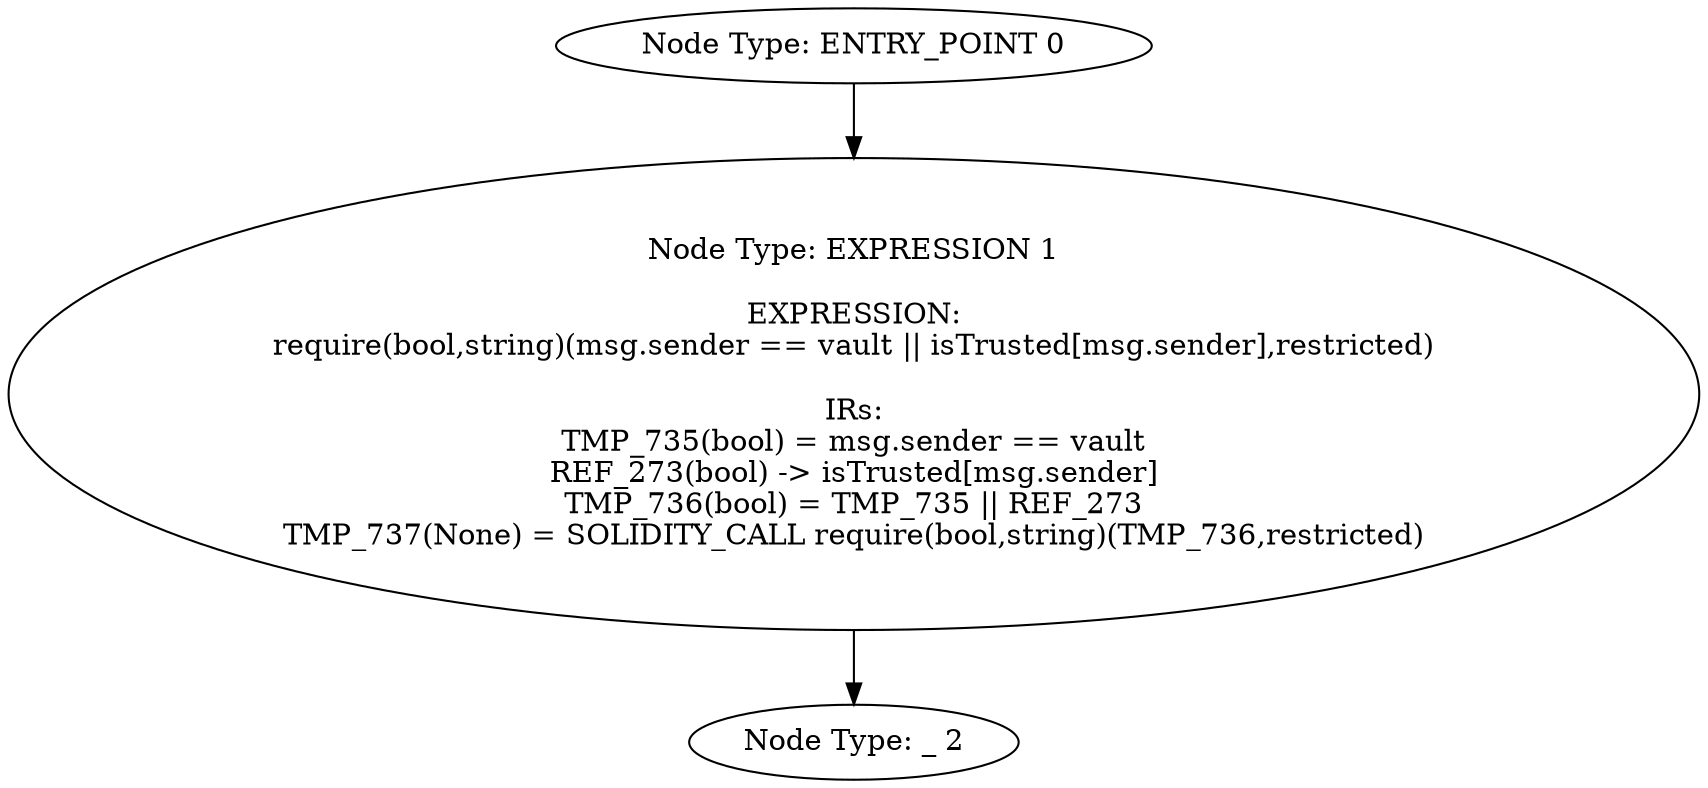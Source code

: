 digraph{
0[label="Node Type: ENTRY_POINT 0
"];
0->1;
1[label="Node Type: EXPRESSION 1

EXPRESSION:
require(bool,string)(msg.sender == vault || isTrusted[msg.sender],restricted)

IRs:
TMP_735(bool) = msg.sender == vault
REF_273(bool) -> isTrusted[msg.sender]
TMP_736(bool) = TMP_735 || REF_273
TMP_737(None) = SOLIDITY_CALL require(bool,string)(TMP_736,restricted)"];
1->2;
2[label="Node Type: _ 2
"];
}

